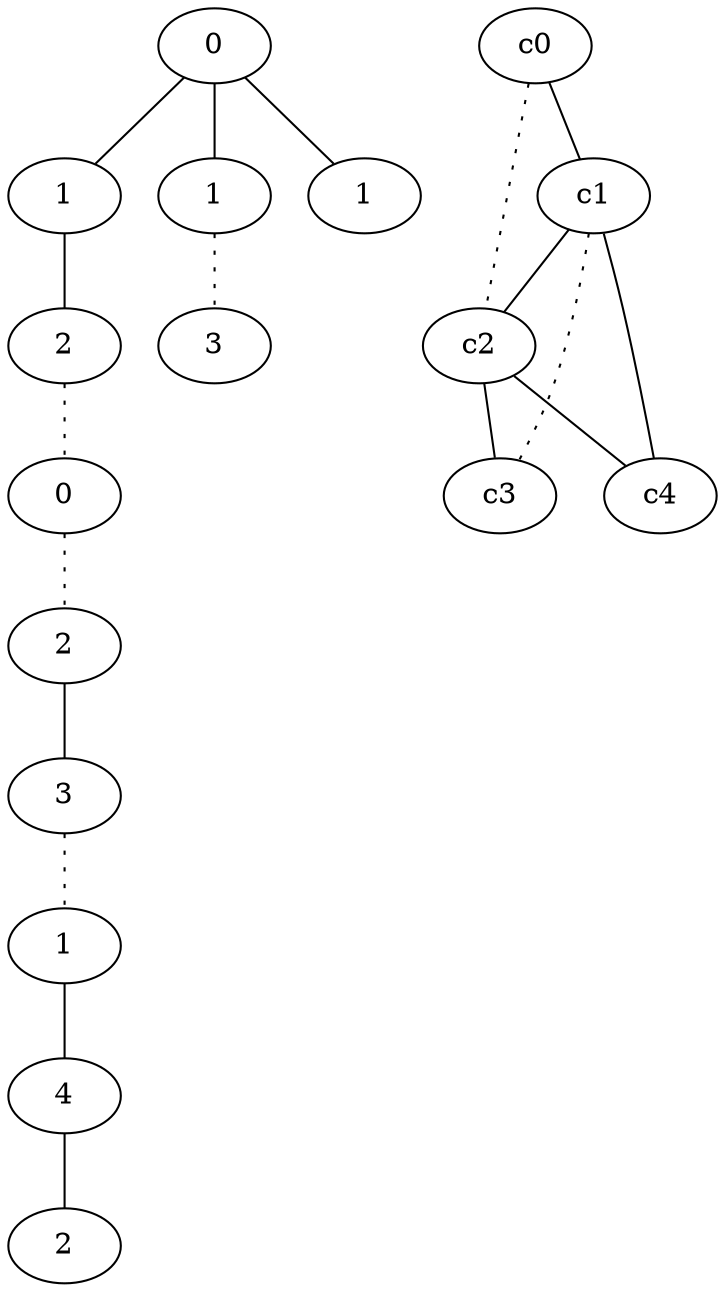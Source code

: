 graph {
a0[label=0];
a1[label=1];
a2[label=2];
a3[label=0];
a4[label=2];
a5[label=3];
a6[label=1];
a7[label=4];
a8[label=2];
a9[label=1];
a10[label=3];
a11[label=1];
a0 -- a1;
a0 -- a9;
a0 -- a11;
a1 -- a2;
a2 -- a3 [style=dotted];
a3 -- a4 [style=dotted];
a4 -- a5;
a5 -- a6 [style=dotted];
a6 -- a7;
a7 -- a8;
a9 -- a10 [style=dotted];
c0 -- c1;
c0 -- c2 [style=dotted];
c1 -- c2;
c1 -- c3 [style=dotted];
c1 -- c4;
c2 -- c3;
c2 -- c4;
}
